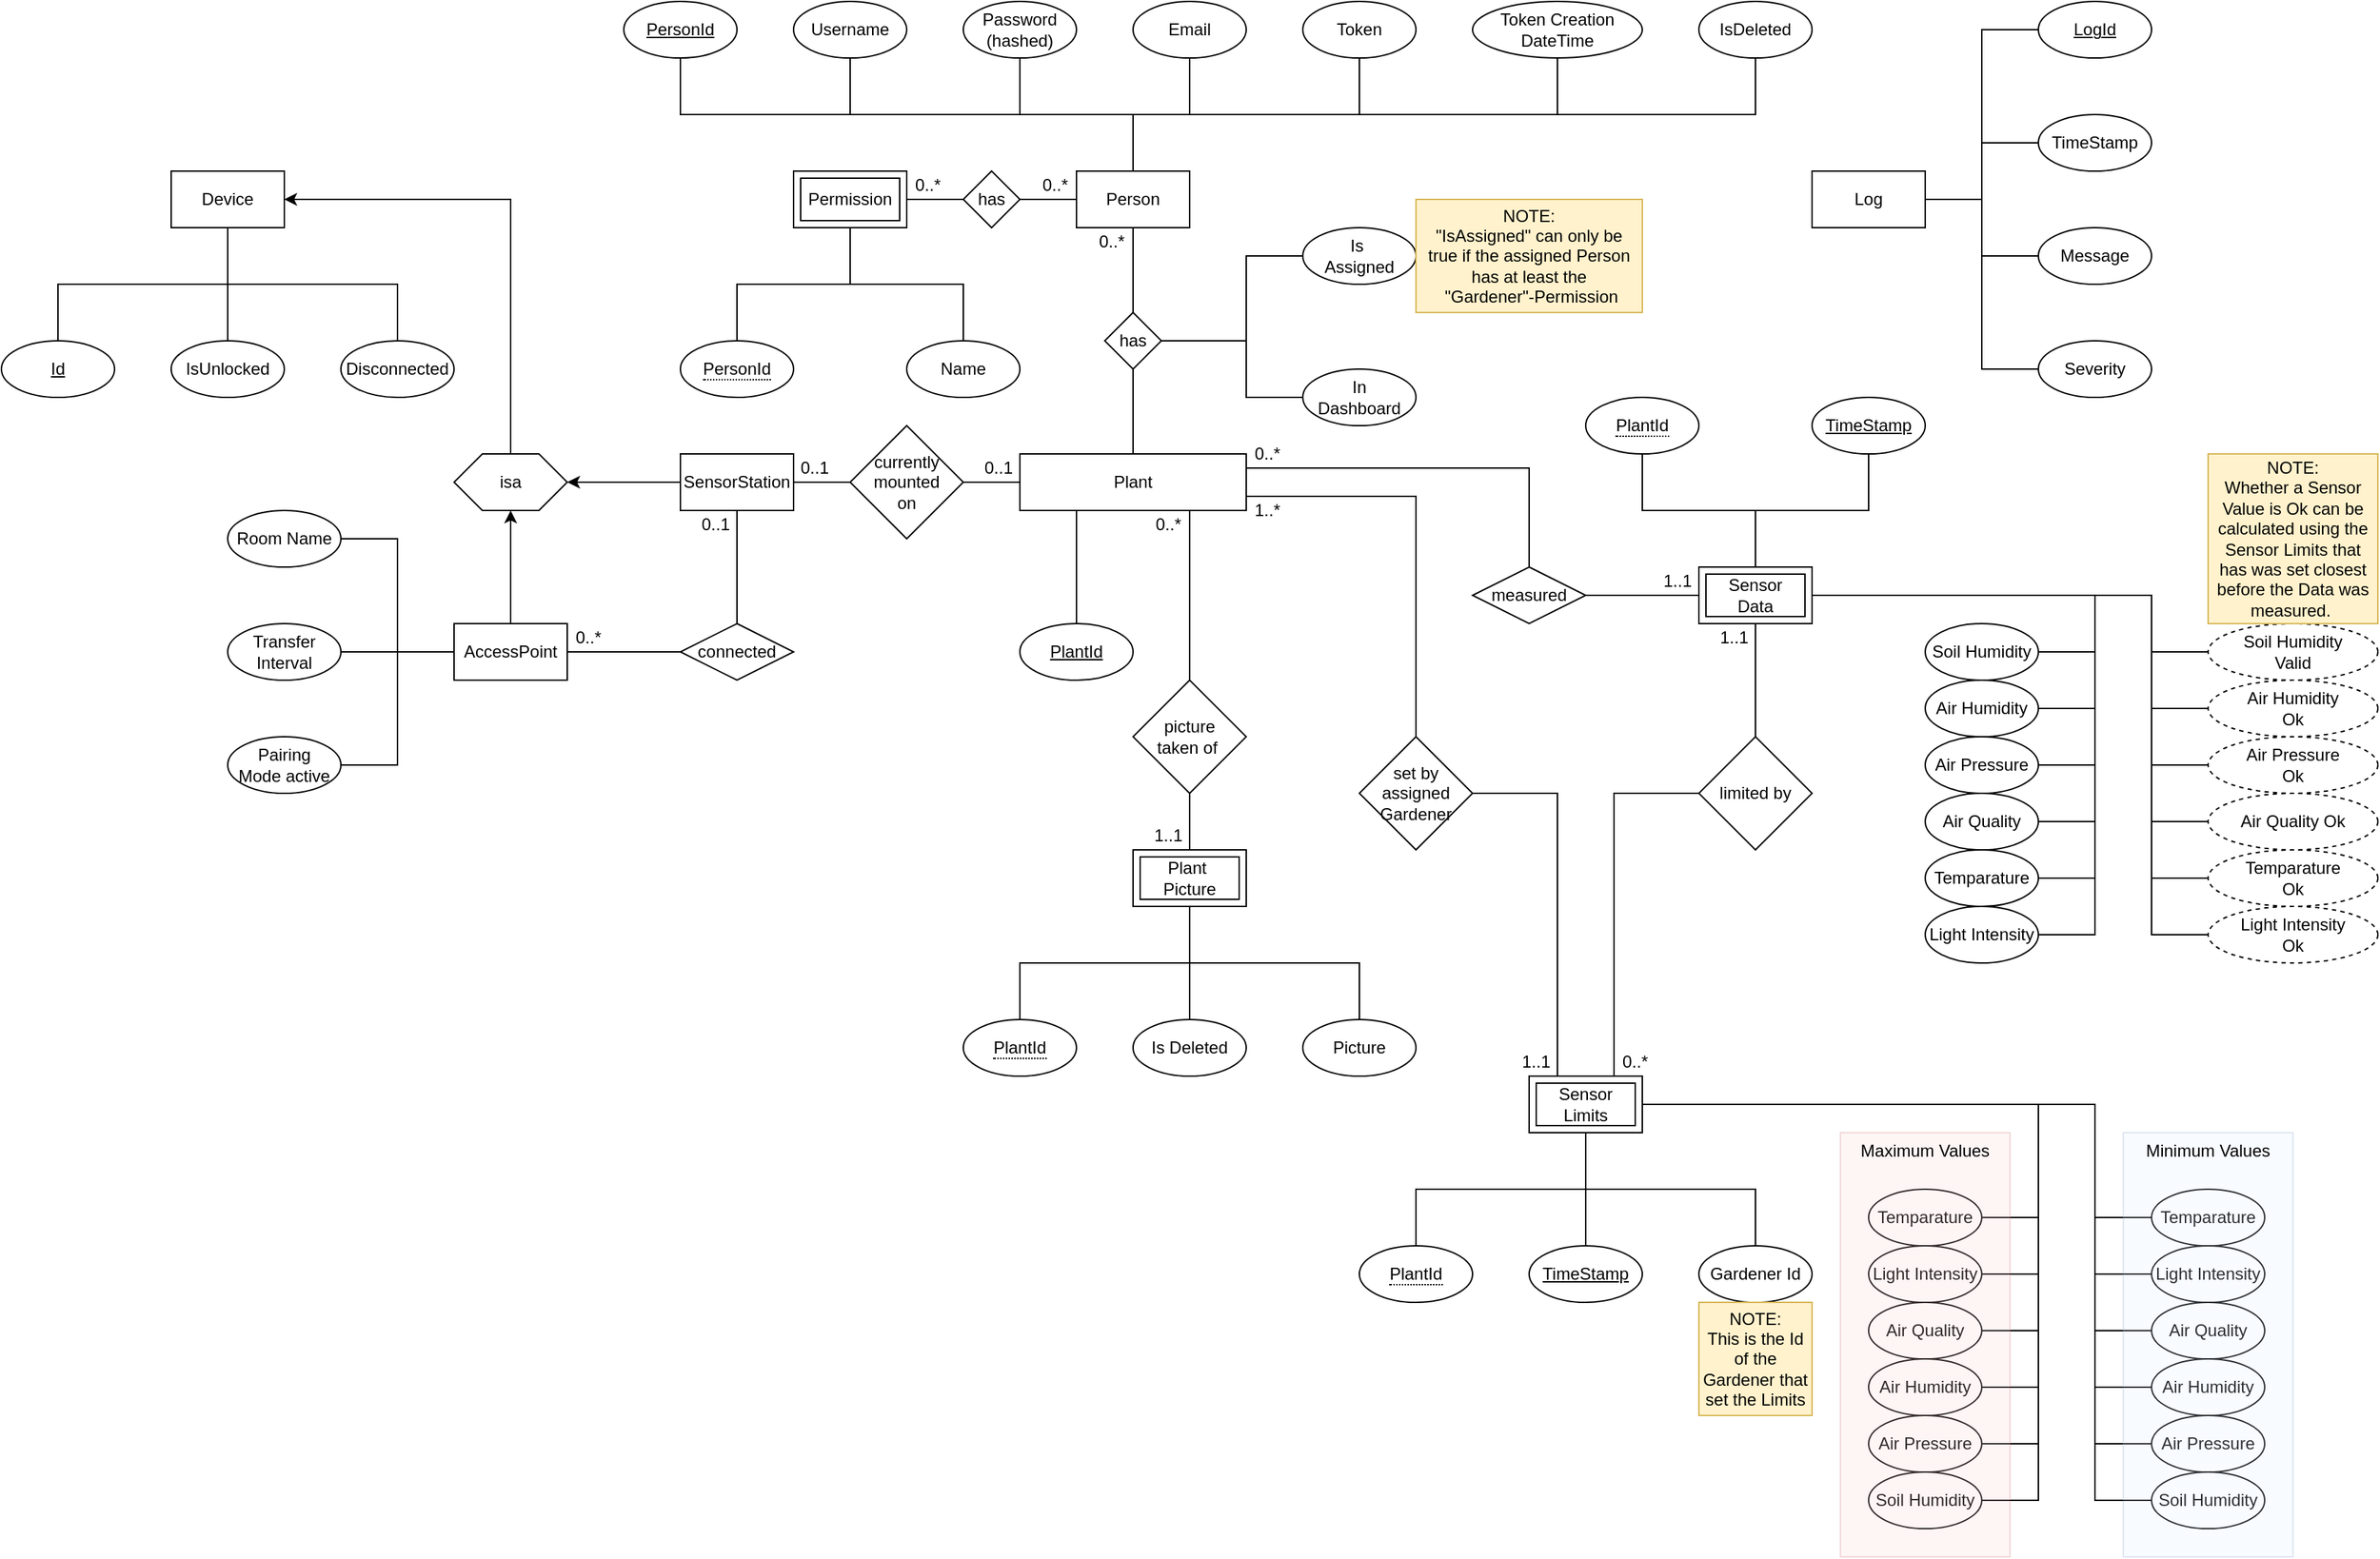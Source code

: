 <mxfile version="21.0.10" type="device"><diagram name="Seite-1" id="lxS8BS4AodN4LzezQ3yk"><mxGraphModel dx="3513" dy="1229" grid="1" gridSize="10" guides="1" tooltips="1" connect="1" arrows="1" fold="1" page="1" pageScale="1" pageWidth="1169" pageHeight="827" math="0" shadow="0"><root><mxCell id="0"/><mxCell id="1" parent="0"/><mxCell id="h1ARGc5JBi5UPweIYLXY-11" style="edgeStyle=orthogonalEdgeStyle;rounded=0;orthogonalLoop=1;jettySize=auto;html=1;endArrow=none;endFill=0;" parent="1" source="h1ARGc5JBi5UPweIYLXY-1" target="h1ARGc5JBi5UPweIYLXY-2" edge="1"><mxGeometry relative="1" as="geometry"><Array as="points"><mxPoint x="400" y="160"/><mxPoint x="80" y="160"/></Array></mxGeometry></mxCell><mxCell id="h1ARGc5JBi5UPweIYLXY-12" style="edgeStyle=orthogonalEdgeStyle;rounded=0;orthogonalLoop=1;jettySize=auto;html=1;endArrow=none;endFill=0;" parent="1" source="h1ARGc5JBi5UPweIYLXY-1" target="h1ARGc5JBi5UPweIYLXY-9" edge="1"><mxGeometry relative="1" as="geometry"><Array as="points"><mxPoint x="400" y="160"/><mxPoint x="200" y="160"/></Array></mxGeometry></mxCell><mxCell id="h1ARGc5JBi5UPweIYLXY-13" style="edgeStyle=orthogonalEdgeStyle;rounded=0;orthogonalLoop=1;jettySize=auto;html=1;endArrow=none;endFill=0;" parent="1" source="h1ARGc5JBi5UPweIYLXY-1" target="h1ARGc5JBi5UPweIYLXY-10" edge="1"><mxGeometry relative="1" as="geometry"/></mxCell><mxCell id="h1ARGc5JBi5UPweIYLXY-14" style="edgeStyle=orthogonalEdgeStyle;rounded=0;orthogonalLoop=1;jettySize=auto;html=1;endArrow=none;endFill=0;" parent="1" source="h1ARGc5JBi5UPweIYLXY-1" target="h1ARGc5JBi5UPweIYLXY-4" edge="1"><mxGeometry relative="1" as="geometry"><Array as="points"><mxPoint x="400" y="160"/><mxPoint x="560" y="160"/></Array></mxGeometry></mxCell><mxCell id="h1ARGc5JBi5UPweIYLXY-15" style="edgeStyle=orthogonalEdgeStyle;rounded=0;orthogonalLoop=1;jettySize=auto;html=1;endArrow=none;endFill=0;" parent="1" source="h1ARGc5JBi5UPweIYLXY-1" target="h1ARGc5JBi5UPweIYLXY-5" edge="1"><mxGeometry relative="1" as="geometry"><Array as="points"><mxPoint x="400" y="160"/><mxPoint x="700" y="160"/></Array></mxGeometry></mxCell><mxCell id="h1ARGc5JBi5UPweIYLXY-20" style="edgeStyle=orthogonalEdgeStyle;rounded=0;orthogonalLoop=1;jettySize=auto;html=1;endArrow=none;endFill=0;" parent="1" source="h1ARGc5JBi5UPweIYLXY-1" target="h1ARGc5JBi5UPweIYLXY-19" edge="1"><mxGeometry relative="1" as="geometry"/></mxCell><mxCell id="h1ARGc5JBi5UPweIYLXY-63" style="edgeStyle=orthogonalEdgeStyle;rounded=0;orthogonalLoop=1;jettySize=auto;html=1;endArrow=none;endFill=0;" parent="1" source="h1ARGc5JBi5UPweIYLXY-1" target="h1ARGc5JBi5UPweIYLXY-62" edge="1"><mxGeometry relative="1" as="geometry"/></mxCell><mxCell id="h1ARGc5JBi5UPweIYLXY-70" style="edgeStyle=orthogonalEdgeStyle;rounded=0;orthogonalLoop=1;jettySize=auto;html=1;endArrow=none;endFill=0;" parent="1" source="h1ARGc5JBi5UPweIYLXY-1" target="h1ARGc5JBi5UPweIYLXY-69" edge="1"><mxGeometry relative="1" as="geometry"/></mxCell><mxCell id="h1ARGc5JBi5UPweIYLXY-108" style="edgeStyle=orthogonalEdgeStyle;rounded=0;orthogonalLoop=1;jettySize=auto;html=1;endArrow=none;endFill=0;" parent="1" source="h1ARGc5JBi5UPweIYLXY-1" target="h1ARGc5JBi5UPweIYLXY-107" edge="1"><mxGeometry relative="1" as="geometry"><Array as="points"><mxPoint x="400" y="160"/><mxPoint x="840" y="160"/></Array></mxGeometry></mxCell><mxCell id="h1ARGc5JBi5UPweIYLXY-1" value="Person" style="whiteSpace=wrap;html=1;align=center;" parent="1" vertex="1"><mxGeometry x="360" y="200" width="80" height="40" as="geometry"/></mxCell><mxCell id="h1ARGc5JBi5UPweIYLXY-2" value="PersonId" style="ellipse;whiteSpace=wrap;html=1;align=center;fontStyle=4;" parent="1" vertex="1"><mxGeometry x="40" y="80" width="80" height="40" as="geometry"/></mxCell><mxCell id="h1ARGc5JBi5UPweIYLXY-4" value="Token" style="ellipse;whiteSpace=wrap;html=1;align=center;" parent="1" vertex="1"><mxGeometry x="520" y="80" width="80" height="40" as="geometry"/></mxCell><mxCell id="h1ARGc5JBi5UPweIYLXY-5" value="Token Creation&lt;br&gt;DateTime" style="ellipse;whiteSpace=wrap;html=1;align=center;" parent="1" vertex="1"><mxGeometry x="640" y="80" width="120" height="40" as="geometry"/></mxCell><mxCell id="h1ARGc5JBi5UPweIYLXY-9" value="Username" style="ellipse;whiteSpace=wrap;html=1;align=center;" parent="1" vertex="1"><mxGeometry x="160" y="80" width="80" height="40" as="geometry"/></mxCell><mxCell id="h1ARGc5JBi5UPweIYLXY-10" value="Password&lt;br&gt;(hashed)" style="ellipse;whiteSpace=wrap;html=1;align=center;" parent="1" vertex="1"><mxGeometry x="280" y="80" width="80" height="40" as="geometry"/></mxCell><mxCell id="h1ARGc5JBi5UPweIYLXY-24" style="edgeStyle=orthogonalEdgeStyle;rounded=0;orthogonalLoop=1;jettySize=auto;html=1;endArrow=none;endFill=0;" parent="1" source="h1ARGc5JBi5UPweIYLXY-18" target="h1ARGc5JBi5UPweIYLXY-22" edge="1"><mxGeometry relative="1" as="geometry"/></mxCell><mxCell id="h1ARGc5JBi5UPweIYLXY-25" style="edgeStyle=orthogonalEdgeStyle;rounded=0;orthogonalLoop=1;jettySize=auto;html=1;endArrow=none;endFill=0;" parent="1" source="h1ARGc5JBi5UPweIYLXY-18" target="h1ARGc5JBi5UPweIYLXY-23" edge="1"><mxGeometry relative="1" as="geometry"/></mxCell><mxCell id="h1ARGc5JBi5UPweIYLXY-18" value="Permission" style="shape=ext;margin=3;double=1;whiteSpace=wrap;html=1;align=center;" parent="1" vertex="1"><mxGeometry x="160" y="200" width="80" height="40" as="geometry"/></mxCell><mxCell id="h1ARGc5JBi5UPweIYLXY-21" style="edgeStyle=orthogonalEdgeStyle;rounded=0;orthogonalLoop=1;jettySize=auto;html=1;endArrow=none;endFill=0;" parent="1" source="h1ARGc5JBi5UPweIYLXY-19" target="h1ARGc5JBi5UPweIYLXY-18" edge="1"><mxGeometry relative="1" as="geometry"/></mxCell><mxCell id="h1ARGc5JBi5UPweIYLXY-19" value="has" style="shape=rhombus;perimeter=rhombusPerimeter;whiteSpace=wrap;html=1;align=center;" parent="1" vertex="1"><mxGeometry x="280" y="200" width="40" height="40" as="geometry"/></mxCell><mxCell id="h1ARGc5JBi5UPweIYLXY-22" value="&lt;span style=&quot;border-bottom: 1px dotted&quot;&gt;PersonId&lt;/span&gt;" style="ellipse;whiteSpace=wrap;html=1;align=center;" parent="1" vertex="1"><mxGeometry x="80" y="320" width="80" height="40" as="geometry"/></mxCell><mxCell id="h1ARGc5JBi5UPweIYLXY-23" value="Name" style="ellipse;whiteSpace=wrap;html=1;align=center;" parent="1" vertex="1"><mxGeometry x="240" y="320" width="80" height="40" as="geometry"/></mxCell><mxCell id="h1ARGc5JBi5UPweIYLXY-26" value="0..*" style="text;html=1;strokeColor=none;fillColor=none;align=center;verticalAlign=middle;whiteSpace=wrap;rounded=0;" parent="1" vertex="1"><mxGeometry x="240" y="200" width="30" height="20" as="geometry"/></mxCell><mxCell id="h1ARGc5JBi5UPweIYLXY-27" value="0..*" style="text;html=1;strokeColor=none;fillColor=none;align=center;verticalAlign=middle;whiteSpace=wrap;rounded=0;" parent="1" vertex="1"><mxGeometry x="330" y="200" width="30" height="20" as="geometry"/></mxCell><mxCell id="h1ARGc5JBi5UPweIYLXY-32" style="edgeStyle=orthogonalEdgeStyle;rounded=0;orthogonalLoop=1;jettySize=auto;html=1;endArrow=none;endFill=0;" parent="1" source="h1ARGc5JBi5UPweIYLXY-28" target="h1ARGc5JBi5UPweIYLXY-31" edge="1"><mxGeometry relative="1" as="geometry"><Array as="points"><mxPoint x="1000" y="220"/><mxPoint x="1000" y="100"/></Array></mxGeometry></mxCell><mxCell id="h1ARGc5JBi5UPweIYLXY-33" style="edgeStyle=orthogonalEdgeStyle;rounded=0;orthogonalLoop=1;jettySize=auto;html=1;endArrow=none;endFill=0;" parent="1" source="h1ARGc5JBi5UPweIYLXY-28" target="h1ARGc5JBi5UPweIYLXY-29" edge="1"><mxGeometry relative="1" as="geometry"/></mxCell><mxCell id="h1ARGc5JBi5UPweIYLXY-36" style="edgeStyle=orthogonalEdgeStyle;rounded=0;orthogonalLoop=1;jettySize=auto;html=1;endArrow=none;endFill=0;" parent="1" source="h1ARGc5JBi5UPweIYLXY-28" target="h1ARGc5JBi5UPweIYLXY-34" edge="1"><mxGeometry relative="1" as="geometry"/></mxCell><mxCell id="h1ARGc5JBi5UPweIYLXY-37" style="edgeStyle=orthogonalEdgeStyle;rounded=0;orthogonalLoop=1;jettySize=auto;html=1;endArrow=none;endFill=0;" parent="1" source="h1ARGc5JBi5UPweIYLXY-28" target="h1ARGc5JBi5UPweIYLXY-35" edge="1"><mxGeometry relative="1" as="geometry"><Array as="points"><mxPoint x="1000" y="220"/><mxPoint x="1000" y="340"/></Array></mxGeometry></mxCell><mxCell id="h1ARGc5JBi5UPweIYLXY-28" value="Log" style="whiteSpace=wrap;html=1;align=center;" parent="1" vertex="1"><mxGeometry x="880" y="200" width="80" height="40" as="geometry"/></mxCell><mxCell id="h1ARGc5JBi5UPweIYLXY-29" value="TimeStamp" style="ellipse;whiteSpace=wrap;html=1;align=center;" parent="1" vertex="1"><mxGeometry x="1040" y="160" width="80" height="40" as="geometry"/></mxCell><mxCell id="h1ARGc5JBi5UPweIYLXY-31" value="LogId" style="ellipse;whiteSpace=wrap;html=1;align=center;fontStyle=4;" parent="1" vertex="1"><mxGeometry x="1040" y="80" width="80" height="40" as="geometry"/></mxCell><mxCell id="h1ARGc5JBi5UPweIYLXY-34" value="Message" style="ellipse;whiteSpace=wrap;html=1;align=center;" parent="1" vertex="1"><mxGeometry x="1040" y="240" width="80" height="40" as="geometry"/></mxCell><mxCell id="h1ARGc5JBi5UPweIYLXY-35" value="Severity" style="ellipse;whiteSpace=wrap;html=1;align=center;" parent="1" vertex="1"><mxGeometry x="1040" y="320" width="80" height="40" as="geometry"/></mxCell><mxCell id="h1ARGc5JBi5UPweIYLXY-109" style="edgeStyle=orthogonalEdgeStyle;rounded=0;orthogonalLoop=1;jettySize=auto;html=1;" parent="1" source="h1ARGc5JBi5UPweIYLXY-39" target="h1ARGc5JBi5UPweIYLXY-99" edge="1"><mxGeometry relative="1" as="geometry"><Array as="points"><mxPoint x="-40" y="540"/><mxPoint x="-40" y="540"/></Array></mxGeometry></mxCell><mxCell id="h1ARGc5JBi5UPweIYLXY-132" style="edgeStyle=orthogonalEdgeStyle;rounded=0;orthogonalLoop=1;jettySize=auto;html=1;endArrow=none;endFill=0;" parent="1" source="h1ARGc5JBi5UPweIYLXY-39" target="h1ARGc5JBi5UPweIYLXY-131" edge="1"><mxGeometry relative="1" as="geometry"><Array as="points"><mxPoint x="-120" y="540"/><mxPoint x="-120" y="460"/></Array></mxGeometry></mxCell><mxCell id="h1ARGc5JBi5UPweIYLXY-39" value="AccessPoint" style="whiteSpace=wrap;html=1;align=center;" parent="1" vertex="1"><mxGeometry x="-80" y="520" width="80" height="40" as="geometry"/></mxCell><mxCell id="h1ARGc5JBi5UPweIYLXY-102" style="edgeStyle=orthogonalEdgeStyle;rounded=0;orthogonalLoop=1;jettySize=auto;html=1;" parent="1" source="h1ARGc5JBi5UPweIYLXY-42" target="h1ARGc5JBi5UPweIYLXY-99" edge="1"><mxGeometry relative="1" as="geometry"/></mxCell><mxCell id="h1ARGc5JBi5UPweIYLXY-42" value="SensorStation" style="whiteSpace=wrap;html=1;align=center;" parent="1" vertex="1"><mxGeometry x="80" y="400" width="80" height="40" as="geometry"/></mxCell><mxCell id="h1ARGc5JBi5UPweIYLXY-120" style="edgeStyle=orthogonalEdgeStyle;rounded=0;orthogonalLoop=1;jettySize=auto;html=1;endArrow=none;endFill=0;" parent="1" source="h1ARGc5JBi5UPweIYLXY-39" target="h1ARGc5JBi5UPweIYLXY-119" edge="1"><mxGeometry relative="1" as="geometry"><Array as="points"><mxPoint x="40" y="540"/><mxPoint x="40" y="540"/></Array></mxGeometry></mxCell><mxCell id="Q1EBTZjCYvFg1EEVfm0S-11" style="edgeStyle=orthogonalEdgeStyle;rounded=0;orthogonalLoop=1;jettySize=auto;html=1;endArrow=none;endFill=0;" edge="1" parent="1" source="h1ARGc5JBi5UPweIYLXY-46" target="h1ARGc5JBi5UPweIYLXY-166"><mxGeometry relative="1" as="geometry"><Array as="points"><mxPoint x="840" y="440"/><mxPoint x="760" y="440"/></Array></mxGeometry></mxCell><mxCell id="Q1EBTZjCYvFg1EEVfm0S-13" style="edgeStyle=orthogonalEdgeStyle;rounded=0;orthogonalLoop=1;jettySize=auto;html=1;endArrow=none;endFill=0;" edge="1" parent="1" source="h1ARGc5JBi5UPweIYLXY-46" target="h1ARGc5JBi5UPweIYLXY-168"><mxGeometry relative="1" as="geometry"><Array as="points"><mxPoint x="840" y="440"/><mxPoint x="920" y="440"/></Array></mxGeometry></mxCell><mxCell id="Q1EBTZjCYvFg1EEVfm0S-14" style="edgeStyle=orthogonalEdgeStyle;rounded=0;orthogonalLoop=1;jettySize=auto;html=1;endArrow=none;endFill=0;" edge="1" parent="1" source="h1ARGc5JBi5UPweIYLXY-46" target="h1ARGc5JBi5UPweIYLXY-138"><mxGeometry relative="1" as="geometry"><Array as="points"><mxPoint x="1080" y="500"/><mxPoint x="1080" y="540"/></Array></mxGeometry></mxCell><mxCell id="Q1EBTZjCYvFg1EEVfm0S-15" style="edgeStyle=orthogonalEdgeStyle;rounded=0;orthogonalLoop=1;jettySize=auto;html=1;endArrow=none;endFill=0;" edge="1" parent="1" source="h1ARGc5JBi5UPweIYLXY-46" target="h1ARGc5JBi5UPweIYLXY-140"><mxGeometry relative="1" as="geometry"><Array as="points"><mxPoint x="1080" y="500"/><mxPoint x="1080" y="580"/></Array></mxGeometry></mxCell><mxCell id="Q1EBTZjCYvFg1EEVfm0S-16" style="edgeStyle=orthogonalEdgeStyle;rounded=0;orthogonalLoop=1;jettySize=auto;html=1;endArrow=none;endFill=0;" edge="1" parent="1" source="h1ARGc5JBi5UPweIYLXY-46" target="h1ARGc5JBi5UPweIYLXY-139"><mxGeometry relative="1" as="geometry"><Array as="points"><mxPoint x="1080" y="500"/><mxPoint x="1080" y="620"/></Array></mxGeometry></mxCell><mxCell id="Q1EBTZjCYvFg1EEVfm0S-17" style="edgeStyle=orthogonalEdgeStyle;rounded=0;orthogonalLoop=1;jettySize=auto;html=1;endArrow=none;endFill=0;" edge="1" parent="1" source="h1ARGc5JBi5UPweIYLXY-46" target="h1ARGc5JBi5UPweIYLXY-141"><mxGeometry relative="1" as="geometry"><Array as="points"><mxPoint x="1080" y="500"/><mxPoint x="1080" y="660"/></Array></mxGeometry></mxCell><mxCell id="Q1EBTZjCYvFg1EEVfm0S-18" style="edgeStyle=orthogonalEdgeStyle;rounded=0;orthogonalLoop=1;jettySize=auto;html=1;endArrow=none;endFill=0;" edge="1" parent="1" source="h1ARGc5JBi5UPweIYLXY-46" target="h1ARGc5JBi5UPweIYLXY-142"><mxGeometry relative="1" as="geometry"><Array as="points"><mxPoint x="1080" y="500"/><mxPoint x="1080" y="700"/></Array></mxGeometry></mxCell><mxCell id="Q1EBTZjCYvFg1EEVfm0S-19" style="edgeStyle=orthogonalEdgeStyle;rounded=0;orthogonalLoop=1;jettySize=auto;html=1;endArrow=none;endFill=0;" edge="1" parent="1" source="h1ARGc5JBi5UPweIYLXY-46" target="h1ARGc5JBi5UPweIYLXY-143"><mxGeometry relative="1" as="geometry"><Array as="points"><mxPoint x="1080" y="500"/><mxPoint x="1080" y="740"/></Array></mxGeometry></mxCell><mxCell id="Q1EBTZjCYvFg1EEVfm0S-21" style="edgeStyle=orthogonalEdgeStyle;rounded=0;orthogonalLoop=1;jettySize=auto;html=1;endArrow=none;endFill=0;" edge="1" parent="1" source="h1ARGc5JBi5UPweIYLXY-46" target="Q1EBTZjCYvFg1EEVfm0S-6"><mxGeometry relative="1" as="geometry"><Array as="points"><mxPoint x="1120" y="500"/><mxPoint x="1120" y="540"/></Array></mxGeometry></mxCell><mxCell id="Q1EBTZjCYvFg1EEVfm0S-22" style="edgeStyle=orthogonalEdgeStyle;rounded=0;orthogonalLoop=1;jettySize=auto;html=1;endArrow=none;endFill=0;" edge="1" parent="1" source="h1ARGc5JBi5UPweIYLXY-46" target="Q1EBTZjCYvFg1EEVfm0S-10"><mxGeometry relative="1" as="geometry"><Array as="points"><mxPoint x="1120" y="500"/><mxPoint x="1120" y="580"/></Array></mxGeometry></mxCell><mxCell id="Q1EBTZjCYvFg1EEVfm0S-23" style="edgeStyle=orthogonalEdgeStyle;rounded=0;orthogonalLoop=1;jettySize=auto;html=1;endArrow=none;endFill=0;" edge="1" parent="1" source="h1ARGc5JBi5UPweIYLXY-46" target="Q1EBTZjCYvFg1EEVfm0S-9"><mxGeometry relative="1" as="geometry"><Array as="points"><mxPoint x="1120" y="500"/><mxPoint x="1120" y="620"/></Array></mxGeometry></mxCell><mxCell id="Q1EBTZjCYvFg1EEVfm0S-24" style="edgeStyle=orthogonalEdgeStyle;rounded=0;orthogonalLoop=1;jettySize=auto;html=1;endArrow=none;endFill=0;" edge="1" parent="1" source="h1ARGc5JBi5UPweIYLXY-46" target="Q1EBTZjCYvFg1EEVfm0S-3"><mxGeometry relative="1" as="geometry"><Array as="points"><mxPoint x="1120" y="500"/><mxPoint x="1120" y="660"/></Array></mxGeometry></mxCell><mxCell id="Q1EBTZjCYvFg1EEVfm0S-25" style="edgeStyle=orthogonalEdgeStyle;rounded=0;orthogonalLoop=1;jettySize=auto;html=1;endArrow=none;endFill=0;" edge="1" parent="1" source="h1ARGc5JBi5UPweIYLXY-46" target="Q1EBTZjCYvFg1EEVfm0S-1"><mxGeometry relative="1" as="geometry"><Array as="points"><mxPoint x="1120" y="500"/><mxPoint x="1120" y="700"/></Array></mxGeometry></mxCell><mxCell id="Q1EBTZjCYvFg1EEVfm0S-26" style="edgeStyle=orthogonalEdgeStyle;rounded=0;orthogonalLoop=1;jettySize=auto;html=1;endArrow=none;endFill=0;" edge="1" parent="1" source="h1ARGc5JBi5UPweIYLXY-46" target="Q1EBTZjCYvFg1EEVfm0S-2"><mxGeometry relative="1" as="geometry"><Array as="points"><mxPoint x="1120" y="500"/><mxPoint x="1120" y="740"/></Array></mxGeometry></mxCell><mxCell id="Q1EBTZjCYvFg1EEVfm0S-33" style="edgeStyle=orthogonalEdgeStyle;rounded=0;orthogonalLoop=1;jettySize=auto;html=1;endArrow=none;endFill=0;" edge="1" parent="1" source="h1ARGc5JBi5UPweIYLXY-46" target="Q1EBTZjCYvFg1EEVfm0S-32"><mxGeometry relative="1" as="geometry"/></mxCell><mxCell id="h1ARGc5JBi5UPweIYLXY-46" value="Sensor &lt;br&gt;Data" style="shape=ext;margin=3;double=1;whiteSpace=wrap;html=1;align=center;" parent="1" vertex="1"><mxGeometry x="800" y="480" width="80" height="40" as="geometry"/></mxCell><mxCell id="h1ARGc5JBi5UPweIYLXY-195" style="edgeStyle=orthogonalEdgeStyle;rounded=0;orthogonalLoop=1;jettySize=auto;html=1;endArrow=none;endFill=0;" parent="1" source="h1ARGc5JBi5UPweIYLXY-47" target="h1ARGc5JBi5UPweIYLXY-183" edge="1"><mxGeometry relative="1" as="geometry"><Array as="points"><mxPoint x="720" y="920"/><mxPoint x="600" y="920"/></Array></mxGeometry></mxCell><mxCell id="h1ARGc5JBi5UPweIYLXY-196" style="edgeStyle=orthogonalEdgeStyle;rounded=0;orthogonalLoop=1;jettySize=auto;html=1;endArrow=none;endFill=0;" parent="1" source="h1ARGc5JBi5UPweIYLXY-47" target="h1ARGc5JBi5UPweIYLXY-187" edge="1"><mxGeometry relative="1" as="geometry"><Array as="points"><mxPoint x="1080" y="860"/><mxPoint x="1080" y="1140"/></Array></mxGeometry></mxCell><mxCell id="h1ARGc5JBi5UPweIYLXY-213" style="edgeStyle=orthogonalEdgeStyle;rounded=0;orthogonalLoop=1;jettySize=auto;html=1;endArrow=none;endFill=0;" parent="1" source="h1ARGc5JBi5UPweIYLXY-47" target="h1ARGc5JBi5UPweIYLXY-180" edge="1"><mxGeometry relative="1" as="geometry"><Array as="points"><mxPoint x="1040" y="860"/><mxPoint x="1040" y="1020"/></Array></mxGeometry></mxCell><mxCell id="h1ARGc5JBi5UPweIYLXY-214" style="edgeStyle=orthogonalEdgeStyle;rounded=0;orthogonalLoop=1;jettySize=auto;html=1;endArrow=none;endFill=0;" parent="1" source="h1ARGc5JBi5UPweIYLXY-47" target="h1ARGc5JBi5UPweIYLXY-182" edge="1"><mxGeometry relative="1" as="geometry"><Array as="points"><mxPoint x="1040" y="860"/><mxPoint x="1040" y="980"/></Array></mxGeometry></mxCell><mxCell id="h1ARGc5JBi5UPweIYLXY-215" style="edgeStyle=orthogonalEdgeStyle;rounded=0;orthogonalLoop=1;jettySize=auto;html=1;endArrow=none;endFill=0;" parent="1" source="h1ARGc5JBi5UPweIYLXY-47" target="h1ARGc5JBi5UPweIYLXY-181" edge="1"><mxGeometry relative="1" as="geometry"><Array as="points"><mxPoint x="1040" y="860"/><mxPoint x="1040" y="940"/></Array></mxGeometry></mxCell><mxCell id="Q1EBTZjCYvFg1EEVfm0S-29" style="edgeStyle=orthogonalEdgeStyle;rounded=0;orthogonalLoop=1;jettySize=auto;html=1;endArrow=none;endFill=0;" edge="1" parent="1" source="h1ARGc5JBi5UPweIYLXY-47" target="Q1EBTZjCYvFg1EEVfm0S-27"><mxGeometry relative="1" as="geometry"><Array as="points"><mxPoint x="720" y="920"/><mxPoint x="840" y="920"/></Array></mxGeometry></mxCell><mxCell id="h1ARGc5JBi5UPweIYLXY-47" value="Sensor Limits" style="shape=ext;margin=3;double=1;whiteSpace=wrap;html=1;align=center;" parent="1" vertex="1"><mxGeometry x="680" y="840" width="80" height="40" as="geometry"/></mxCell><mxCell id="h1ARGc5JBi5UPweIYLXY-52" style="edgeStyle=orthogonalEdgeStyle;rounded=0;orthogonalLoop=1;jettySize=auto;html=1;endArrow=none;endFill=0;" parent="1" source="h1ARGc5JBi5UPweIYLXY-48" target="h1ARGc5JBi5UPweIYLXY-51" edge="1"><mxGeometry relative="1" as="geometry"><Array as="points"><mxPoint x="360" y="460"/><mxPoint x="360" y="460"/></Array></mxGeometry></mxCell><mxCell id="h1ARGc5JBi5UPweIYLXY-55" style="edgeStyle=orthogonalEdgeStyle;rounded=0;orthogonalLoop=1;jettySize=auto;html=1;endArrow=none;endFill=0;" parent="1" source="h1ARGc5JBi5UPweIYLXY-48" target="h1ARGc5JBi5UPweIYLXY-53" edge="1"><mxGeometry relative="1" as="geometry"><Array as="points"><mxPoint x="440" y="540"/><mxPoint x="440" y="540"/></Array></mxGeometry></mxCell><mxCell id="h1ARGc5JBi5UPweIYLXY-80" style="edgeStyle=orthogonalEdgeStyle;rounded=0;orthogonalLoop=1;jettySize=auto;html=1;endArrow=none;endFill=0;" parent="1" source="h1ARGc5JBi5UPweIYLXY-48" target="h1ARGc5JBi5UPweIYLXY-79" edge="1"><mxGeometry relative="1" as="geometry"/></mxCell><mxCell id="h1ARGc5JBi5UPweIYLXY-160" style="edgeStyle=orthogonalEdgeStyle;rounded=0;orthogonalLoop=1;jettySize=auto;html=1;endArrow=none;endFill=0;" parent="1" source="h1ARGc5JBi5UPweIYLXY-48" target="h1ARGc5JBi5UPweIYLXY-158" edge="1"><mxGeometry relative="1" as="geometry"><Array as="points"><mxPoint x="530" y="430"/><mxPoint x="530" y="430"/></Array></mxGeometry></mxCell><mxCell id="h1ARGc5JBi5UPweIYLXY-48" value="Plant" style="whiteSpace=wrap;html=1;align=center;" parent="1" vertex="1"><mxGeometry x="320" y="400" width="160" height="40" as="geometry"/></mxCell><mxCell id="h1ARGc5JBi5UPweIYLXY-59" style="edgeStyle=orthogonalEdgeStyle;rounded=0;orthogonalLoop=1;jettySize=auto;html=1;endArrow=none;endFill=0;" parent="1" source="h1ARGc5JBi5UPweIYLXY-49" target="h1ARGc5JBi5UPweIYLXY-57" edge="1"><mxGeometry relative="1" as="geometry"><Array as="points"><mxPoint x="440" y="760"/><mxPoint x="320" y="760"/></Array></mxGeometry></mxCell><mxCell id="h1ARGc5JBi5UPweIYLXY-60" style="edgeStyle=orthogonalEdgeStyle;rounded=0;orthogonalLoop=1;jettySize=auto;html=1;endArrow=none;endFill=0;" parent="1" source="h1ARGc5JBi5UPweIYLXY-49" target="h1ARGc5JBi5UPweIYLXY-58" edge="1"><mxGeometry relative="1" as="geometry"/></mxCell><mxCell id="h1ARGc5JBi5UPweIYLXY-64" style="edgeStyle=orthogonalEdgeStyle;rounded=0;orthogonalLoop=1;jettySize=auto;html=1;endArrow=none;endFill=0;" parent="1" source="h1ARGc5JBi5UPweIYLXY-49" target="h1ARGc5JBi5UPweIYLXY-61" edge="1"><mxGeometry relative="1" as="geometry"><Array as="points"><mxPoint x="440" y="760"/><mxPoint x="560" y="760"/></Array></mxGeometry></mxCell><mxCell id="h1ARGc5JBi5UPweIYLXY-49" value="Plant&amp;nbsp;&lt;br&gt;Picture" style="shape=ext;margin=3;double=1;whiteSpace=wrap;html=1;align=center;" parent="1" vertex="1"><mxGeometry x="400" y="680" width="80" height="40" as="geometry"/></mxCell><mxCell id="h1ARGc5JBi5UPweIYLXY-51" value="PlantId" style="ellipse;whiteSpace=wrap;html=1;align=center;fontStyle=4;" parent="1" vertex="1"><mxGeometry x="320" y="520" width="80" height="40" as="geometry"/></mxCell><mxCell id="h1ARGc5JBi5UPweIYLXY-54" style="edgeStyle=orthogonalEdgeStyle;rounded=0;orthogonalLoop=1;jettySize=auto;html=1;endArrow=none;endFill=0;" parent="1" source="h1ARGc5JBi5UPweIYLXY-53" target="h1ARGc5JBi5UPweIYLXY-49" edge="1"><mxGeometry relative="1" as="geometry"/></mxCell><mxCell id="h1ARGc5JBi5UPweIYLXY-53" value="picture&lt;br&gt;taken of&amp;nbsp;" style="shape=rhombus;perimeter=rhombusPerimeter;whiteSpace=wrap;html=1;align=center;" parent="1" vertex="1"><mxGeometry x="400" y="560" width="80" height="80" as="geometry"/></mxCell><mxCell id="h1ARGc5JBi5UPweIYLXY-57" value="&lt;span style=&quot;border-bottom: 1px dotted&quot;&gt;PlantId&lt;/span&gt;" style="ellipse;whiteSpace=wrap;html=1;align=center;" parent="1" vertex="1"><mxGeometry x="280" y="800" width="80" height="40" as="geometry"/></mxCell><mxCell id="h1ARGc5JBi5UPweIYLXY-58" value="Is Deleted" style="ellipse;whiteSpace=wrap;html=1;align=center;" parent="1" vertex="1"><mxGeometry x="400" y="800" width="80" height="40" as="geometry"/></mxCell><mxCell id="h1ARGc5JBi5UPweIYLXY-61" value="Picture" style="ellipse;whiteSpace=wrap;html=1;align=center;" parent="1" vertex="1"><mxGeometry x="520" y="800" width="80" height="40" as="geometry"/></mxCell><mxCell id="h1ARGc5JBi5UPweIYLXY-62" value="Email" style="ellipse;whiteSpace=wrap;html=1;align=center;" parent="1" vertex="1"><mxGeometry x="400" y="80" width="80" height="40" as="geometry"/></mxCell><mxCell id="h1ARGc5JBi5UPweIYLXY-65" value="1..1" style="text;html=1;strokeColor=none;fillColor=none;align=center;verticalAlign=middle;whiteSpace=wrap;rounded=0;" parent="1" vertex="1"><mxGeometry x="410" y="660" width="30" height="20" as="geometry"/></mxCell><mxCell id="h1ARGc5JBi5UPweIYLXY-66" value="0..*" style="text;html=1;strokeColor=none;fillColor=none;align=center;verticalAlign=middle;whiteSpace=wrap;rounded=0;" parent="1" vertex="1"><mxGeometry x="410" y="440" width="30" height="20" as="geometry"/></mxCell><mxCell id="h1ARGc5JBi5UPweIYLXY-71" style="edgeStyle=orthogonalEdgeStyle;rounded=0;orthogonalLoop=1;jettySize=auto;html=1;endArrow=none;endFill=0;" parent="1" source="h1ARGc5JBi5UPweIYLXY-69" target="h1ARGc5JBi5UPweIYLXY-48" edge="1"><mxGeometry relative="1" as="geometry"/></mxCell><mxCell id="h1ARGc5JBi5UPweIYLXY-77" style="edgeStyle=orthogonalEdgeStyle;rounded=0;orthogonalLoop=1;jettySize=auto;html=1;endArrow=none;endFill=0;" parent="1" source="h1ARGc5JBi5UPweIYLXY-69" target="h1ARGc5JBi5UPweIYLXY-75" edge="1"><mxGeometry relative="1" as="geometry"><Array as="points"><mxPoint x="480" y="320"/><mxPoint x="480" y="260"/></Array></mxGeometry></mxCell><mxCell id="h1ARGc5JBi5UPweIYLXY-78" style="edgeStyle=orthogonalEdgeStyle;rounded=0;orthogonalLoop=1;jettySize=auto;html=1;endArrow=none;endFill=0;" parent="1" source="h1ARGc5JBi5UPweIYLXY-69" target="h1ARGc5JBi5UPweIYLXY-74" edge="1"><mxGeometry relative="1" as="geometry"><Array as="points"><mxPoint x="480" y="320"/><mxPoint x="480" y="360"/></Array></mxGeometry></mxCell><mxCell id="h1ARGc5JBi5UPweIYLXY-69" value="has" style="shape=rhombus;perimeter=rhombusPerimeter;whiteSpace=wrap;html=1;align=center;" parent="1" vertex="1"><mxGeometry x="380" y="300" width="40" height="40" as="geometry"/></mxCell><mxCell id="h1ARGc5JBi5UPweIYLXY-72" value="0..*" style="text;html=1;strokeColor=none;fillColor=none;align=center;verticalAlign=middle;whiteSpace=wrap;rounded=0;" parent="1" vertex="1"><mxGeometry x="370" y="240" width="30" height="20" as="geometry"/></mxCell><mxCell id="h1ARGc5JBi5UPweIYLXY-74" value="In &lt;br&gt;Dashboard" style="ellipse;whiteSpace=wrap;html=1;align=center;" parent="1" vertex="1"><mxGeometry x="520" y="340" width="80" height="40" as="geometry"/></mxCell><mxCell id="h1ARGc5JBi5UPweIYLXY-75" value="Is&amp;nbsp;&lt;br&gt;Assigned" style="ellipse;whiteSpace=wrap;html=1;align=center;" parent="1" vertex="1"><mxGeometry x="520" y="240" width="80" height="40" as="geometry"/></mxCell><mxCell id="h1ARGc5JBi5UPweIYLXY-76" value="NOTE: &lt;br&gt;&quot;IsAssigned&quot; can only be &lt;br&gt;true if the assigned Person&lt;br&gt;has at least the&lt;br&gt;&amp;nbsp;&quot;Gardener&quot;-Permission" style="text;html=1;strokeColor=#d6b656;fillColor=#fff2cc;align=center;verticalAlign=middle;whiteSpace=wrap;rounded=0;" parent="1" vertex="1"><mxGeometry x="600" y="220" width="160" height="80" as="geometry"/></mxCell><mxCell id="h1ARGc5JBi5UPweIYLXY-81" style="edgeStyle=orthogonalEdgeStyle;rounded=0;orthogonalLoop=1;jettySize=auto;html=1;endArrow=none;endFill=0;" parent="1" source="h1ARGc5JBi5UPweIYLXY-79" target="h1ARGc5JBi5UPweIYLXY-42" edge="1"><mxGeometry relative="1" as="geometry"/></mxCell><mxCell id="h1ARGc5JBi5UPweIYLXY-79" value="currently&lt;br&gt;mounted &lt;br&gt;on" style="shape=rhombus;perimeter=rhombusPerimeter;whiteSpace=wrap;html=1;align=center;" parent="1" vertex="1"><mxGeometry x="200" y="380" width="80" height="80" as="geometry"/></mxCell><mxCell id="h1ARGc5JBi5UPweIYLXY-82" value="0..1" style="text;html=1;strokeColor=none;fillColor=none;align=center;verticalAlign=middle;whiteSpace=wrap;rounded=0;" parent="1" vertex="1"><mxGeometry x="290" y="400" width="30" height="20" as="geometry"/></mxCell><mxCell id="h1ARGc5JBi5UPweIYLXY-83" value="0..1" style="text;html=1;strokeColor=none;fillColor=none;align=center;verticalAlign=middle;whiteSpace=wrap;rounded=0;" parent="1" vertex="1"><mxGeometry x="160" y="400" width="30" height="20" as="geometry"/></mxCell><mxCell id="h1ARGc5JBi5UPweIYLXY-91" style="edgeStyle=orthogonalEdgeStyle;rounded=0;orthogonalLoop=1;jettySize=auto;html=1;endArrow=none;endFill=0;" parent="1" source="h1ARGc5JBi5UPweIYLXY-89" target="h1ARGc5JBi5UPweIYLXY-90" edge="1"><mxGeometry relative="1" as="geometry"><Array as="points"><mxPoint x="-240" y="280"/><mxPoint x="-360" y="280"/></Array></mxGeometry></mxCell><mxCell id="h1ARGc5JBi5UPweIYLXY-93" style="edgeStyle=orthogonalEdgeStyle;rounded=0;orthogonalLoop=1;jettySize=auto;html=1;endArrow=none;endFill=0;" parent="1" source="h1ARGc5JBi5UPweIYLXY-89" target="h1ARGc5JBi5UPweIYLXY-92" edge="1"><mxGeometry relative="1" as="geometry"><Array as="points"><mxPoint x="-240" y="260"/><mxPoint x="-240" y="260"/></Array></mxGeometry></mxCell><mxCell id="Q1EBTZjCYvFg1EEVfm0S-44" style="edgeStyle=orthogonalEdgeStyle;rounded=0;orthogonalLoop=1;jettySize=auto;html=1;endArrow=none;endFill=0;" edge="1" parent="1" source="h1ARGc5JBi5UPweIYLXY-89" target="Q1EBTZjCYvFg1EEVfm0S-43"><mxGeometry relative="1" as="geometry"><Array as="points"><mxPoint x="-240" y="280"/><mxPoint x="-120" y="280"/></Array></mxGeometry></mxCell><mxCell id="h1ARGc5JBi5UPweIYLXY-89" value="Device" style="whiteSpace=wrap;html=1;align=center;" parent="1" vertex="1"><mxGeometry x="-280" y="200" width="80" height="40" as="geometry"/></mxCell><mxCell id="h1ARGc5JBi5UPweIYLXY-90" value="Id" style="ellipse;whiteSpace=wrap;html=1;align=center;fontStyle=4;" parent="1" vertex="1"><mxGeometry x="-400" y="320" width="80" height="40" as="geometry"/></mxCell><mxCell id="h1ARGc5JBi5UPweIYLXY-92" value="IsUnlocked" style="ellipse;whiteSpace=wrap;html=1;align=center;" parent="1" vertex="1"><mxGeometry x="-280" y="320" width="80" height="40" as="geometry"/></mxCell><mxCell id="h1ARGc5JBi5UPweIYLXY-103" style="edgeStyle=orthogonalEdgeStyle;rounded=0;orthogonalLoop=1;jettySize=auto;html=1;" parent="1" source="h1ARGc5JBi5UPweIYLXY-99" target="h1ARGc5JBi5UPweIYLXY-89" edge="1"><mxGeometry relative="1" as="geometry"><Array as="points"><mxPoint x="-40" y="220"/></Array></mxGeometry></mxCell><mxCell id="h1ARGc5JBi5UPweIYLXY-99" value="isa" style="shape=hexagon;perimeter=hexagonPerimeter2;whiteSpace=wrap;html=1;fixedSize=1;" parent="1" vertex="1"><mxGeometry x="-80" y="400" width="80" height="40" as="geometry"/></mxCell><mxCell id="h1ARGc5JBi5UPweIYLXY-107" value="IsDeleted" style="ellipse;whiteSpace=wrap;html=1;align=center;" parent="1" vertex="1"><mxGeometry x="800" y="80" width="80" height="40" as="geometry"/></mxCell><mxCell id="h1ARGc5JBi5UPweIYLXY-121" style="edgeStyle=orthogonalEdgeStyle;rounded=0;orthogonalLoop=1;jettySize=auto;html=1;endArrow=none;endFill=0;" parent="1" source="h1ARGc5JBi5UPweIYLXY-119" target="h1ARGc5JBi5UPweIYLXY-42" edge="1"><mxGeometry relative="1" as="geometry"/></mxCell><mxCell id="h1ARGc5JBi5UPweIYLXY-119" value="connected" style="shape=rhombus;perimeter=rhombusPerimeter;whiteSpace=wrap;html=1;align=center;" parent="1" vertex="1"><mxGeometry x="80" y="520" width="80" height="40" as="geometry"/></mxCell><mxCell id="h1ARGc5JBi5UPweIYLXY-123" value="0..1" style="text;html=1;strokeColor=none;fillColor=none;align=center;verticalAlign=middle;whiteSpace=wrap;rounded=0;" parent="1" vertex="1"><mxGeometry x="90" y="440" width="30" height="20" as="geometry"/></mxCell><mxCell id="h1ARGc5JBi5UPweIYLXY-124" value="0..*" style="text;html=1;strokeColor=none;fillColor=none;align=center;verticalAlign=middle;whiteSpace=wrap;rounded=0;" parent="1" vertex="1"><mxGeometry y="520" width="30" height="20" as="geometry"/></mxCell><mxCell id="h1ARGc5JBi5UPweIYLXY-129" style="edgeStyle=orthogonalEdgeStyle;rounded=0;orthogonalLoop=1;jettySize=auto;html=1;endArrow=none;endFill=0;" parent="1" source="h1ARGc5JBi5UPweIYLXY-128" target="h1ARGc5JBi5UPweIYLXY-39" edge="1"><mxGeometry relative="1" as="geometry"><Array as="points"><mxPoint x="-150" y="540"/><mxPoint x="-150" y="540"/></Array></mxGeometry></mxCell><mxCell id="h1ARGc5JBi5UPweIYLXY-128" value="Transfer &lt;br&gt;Interval" style="ellipse;whiteSpace=wrap;html=1;align=center;" parent="1" vertex="1"><mxGeometry x="-240" y="520" width="80" height="40" as="geometry"/></mxCell><mxCell id="h1ARGc5JBi5UPweIYLXY-131" value="Room Name" style="ellipse;whiteSpace=wrap;html=1;align=center;" parent="1" vertex="1"><mxGeometry x="-240" y="440" width="80" height="40" as="geometry"/></mxCell><mxCell id="h1ARGc5JBi5UPweIYLXY-134" style="edgeStyle=orthogonalEdgeStyle;rounded=0;orthogonalLoop=1;jettySize=auto;html=1;endArrow=none;endFill=0;" parent="1" source="h1ARGc5JBi5UPweIYLXY-133" target="h1ARGc5JBi5UPweIYLXY-39" edge="1"><mxGeometry relative="1" as="geometry"><Array as="points"><mxPoint x="-120" y="620"/><mxPoint x="-120" y="540"/></Array></mxGeometry></mxCell><mxCell id="h1ARGc5JBi5UPweIYLXY-133" value="Pairing &lt;br&gt;Mode&amp;nbsp;active" style="ellipse;whiteSpace=wrap;html=1;align=center;" parent="1" vertex="1"><mxGeometry x="-240" y="600" width="80" height="40" as="geometry"/></mxCell><mxCell id="h1ARGc5JBi5UPweIYLXY-138" value="Soil Humidity" style="ellipse;whiteSpace=wrap;html=1;align=center;" parent="1" vertex="1"><mxGeometry x="960" y="520" width="80" height="40" as="geometry"/></mxCell><mxCell id="h1ARGc5JBi5UPweIYLXY-139" value="Air Pressure" style="ellipse;whiteSpace=wrap;html=1;align=center;" parent="1" vertex="1"><mxGeometry x="960" y="600" width="80" height="40" as="geometry"/></mxCell><mxCell id="h1ARGc5JBi5UPweIYLXY-140" value="Air Humidity" style="ellipse;whiteSpace=wrap;html=1;align=center;" parent="1" vertex="1"><mxGeometry x="960" y="560" width="80" height="40" as="geometry"/></mxCell><mxCell id="h1ARGc5JBi5UPweIYLXY-141" value="Air Quality" style="ellipse;whiteSpace=wrap;html=1;align=center;" parent="1" vertex="1"><mxGeometry x="960" y="640" width="80" height="40" as="geometry"/></mxCell><mxCell id="h1ARGc5JBi5UPweIYLXY-143" value="Light Intensity" style="ellipse;whiteSpace=wrap;html=1;align=center;" parent="1" vertex="1"><mxGeometry x="960" y="720" width="80" height="40" as="geometry"/></mxCell><mxCell id="h1ARGc5JBi5UPweIYLXY-156" style="edgeStyle=orthogonalEdgeStyle;rounded=0;orthogonalLoop=1;jettySize=auto;html=1;endArrow=none;endFill=0;" parent="1" source="h1ARGc5JBi5UPweIYLXY-155" target="h1ARGc5JBi5UPweIYLXY-46" edge="1"><mxGeometry relative="1" as="geometry"/></mxCell><mxCell id="h1ARGc5JBi5UPweIYLXY-157" style="edgeStyle=orthogonalEdgeStyle;rounded=0;orthogonalLoop=1;jettySize=auto;html=1;endArrow=none;endFill=0;" parent="1" source="h1ARGc5JBi5UPweIYLXY-155" target="h1ARGc5JBi5UPweIYLXY-48" edge="1"><mxGeometry relative="1" as="geometry"><Array as="points"><mxPoint x="680" y="410"/></Array></mxGeometry></mxCell><mxCell id="h1ARGc5JBi5UPweIYLXY-155" value="measured" style="shape=rhombus;perimeter=rhombusPerimeter;whiteSpace=wrap;html=1;align=center;" parent="1" vertex="1"><mxGeometry x="640" y="480" width="80" height="40" as="geometry"/></mxCell><mxCell id="h1ARGc5JBi5UPweIYLXY-159" value="" style="edgeStyle=orthogonalEdgeStyle;rounded=0;orthogonalLoop=1;jettySize=auto;html=1;endArrow=none;endFill=0;" parent="1" source="h1ARGc5JBi5UPweIYLXY-158" target="h1ARGc5JBi5UPweIYLXY-47" edge="1"><mxGeometry relative="1" as="geometry"><Array as="points"><mxPoint x="700" y="640"/></Array></mxGeometry></mxCell><mxCell id="h1ARGc5JBi5UPweIYLXY-158" value="set by&lt;br&gt;assigned&lt;br&gt;Gardener" style="shape=rhombus;perimeter=rhombusPerimeter;whiteSpace=wrap;html=1;align=center;" parent="1" vertex="1"><mxGeometry x="560" y="600" width="80" height="80" as="geometry"/></mxCell><mxCell id="h1ARGc5JBi5UPweIYLXY-161" value="1..*" style="text;html=1;strokeColor=none;fillColor=none;align=center;verticalAlign=middle;whiteSpace=wrap;rounded=0;" parent="1" vertex="1"><mxGeometry x="480" y="430" width="30" height="20" as="geometry"/></mxCell><mxCell id="h1ARGc5JBi5UPweIYLXY-162" value="0..*" style="text;html=1;strokeColor=none;fillColor=none;align=center;verticalAlign=middle;whiteSpace=wrap;rounded=0;" parent="1" vertex="1"><mxGeometry x="480" y="390" width="30" height="20" as="geometry"/></mxCell><mxCell id="h1ARGc5JBi5UPweIYLXY-163" value="1..1" style="text;html=1;strokeColor=none;fillColor=none;align=center;verticalAlign=middle;whiteSpace=wrap;rounded=0;" parent="1" vertex="1"><mxGeometry x="770" y="480" width="30" height="20" as="geometry"/></mxCell><mxCell id="h1ARGc5JBi5UPweIYLXY-164" value="1..1" style="text;html=1;strokeColor=none;fillColor=none;align=center;verticalAlign=middle;whiteSpace=wrap;rounded=0;" parent="1" vertex="1"><mxGeometry x="670" y="820" width="30" height="20" as="geometry"/></mxCell><mxCell id="h1ARGc5JBi5UPweIYLXY-166" value="&lt;span style=&quot;border-bottom: 1px dotted&quot;&gt;PlantId&lt;/span&gt;" style="ellipse;whiteSpace=wrap;html=1;align=center;" parent="1" vertex="1"><mxGeometry x="720" y="360" width="80" height="40" as="geometry"/></mxCell><mxCell id="h1ARGc5JBi5UPweIYLXY-168" value="TimeStamp" style="ellipse;whiteSpace=wrap;html=1;align=center;fontStyle=4;" parent="1" vertex="1"><mxGeometry x="880" y="360" width="80" height="40" as="geometry"/></mxCell><mxCell id="h1ARGc5JBi5UPweIYLXY-177" value="Soil Humidity" style="ellipse;whiteSpace=wrap;html=1;align=center;" parent="1" vertex="1"><mxGeometry x="920" y="1120" width="80" height="40" as="geometry"/></mxCell><mxCell id="h1ARGc5JBi5UPweIYLXY-178" value="Air Pressure" style="ellipse;whiteSpace=wrap;html=1;align=center;" parent="1" vertex="1"><mxGeometry x="920" y="1080" width="80" height="40" as="geometry"/></mxCell><mxCell id="h1ARGc5JBi5UPweIYLXY-179" value="Air Humidity" style="ellipse;whiteSpace=wrap;html=1;align=center;" parent="1" vertex="1"><mxGeometry x="920" y="1040" width="80" height="40" as="geometry"/></mxCell><mxCell id="h1ARGc5JBi5UPweIYLXY-180" value="Air Quality" style="ellipse;whiteSpace=wrap;html=1;align=center;" parent="1" vertex="1"><mxGeometry x="920" y="1000" width="80" height="40" as="geometry"/></mxCell><mxCell id="h1ARGc5JBi5UPweIYLXY-181" value="Temparature" style="ellipse;whiteSpace=wrap;html=1;align=center;" parent="1" vertex="1"><mxGeometry x="920" y="920" width="80" height="40" as="geometry"/></mxCell><mxCell id="h1ARGc5JBi5UPweIYLXY-182" value="Light Intensity" style="ellipse;whiteSpace=wrap;html=1;align=center;" parent="1" vertex="1"><mxGeometry x="920" y="960" width="80" height="40" as="geometry"/></mxCell><mxCell id="h1ARGc5JBi5UPweIYLXY-183" value="&lt;span style=&quot;border-bottom: 1px dotted&quot;&gt;PlantId&lt;/span&gt;" style="ellipse;whiteSpace=wrap;html=1;align=center;" parent="1" vertex="1"><mxGeometry x="560" y="960" width="80" height="40" as="geometry"/></mxCell><mxCell id="h1ARGc5JBi5UPweIYLXY-193" style="edgeStyle=orthogonalEdgeStyle;rounded=0;orthogonalLoop=1;jettySize=auto;html=1;endArrow=none;endFill=0;" parent="1" source="h1ARGc5JBi5UPweIYLXY-184" target="h1ARGc5JBi5UPweIYLXY-47" edge="1"><mxGeometry relative="1" as="geometry"><Array as="points"><mxPoint x="720" y="960"/><mxPoint x="720" y="960"/></Array></mxGeometry></mxCell><mxCell id="h1ARGc5JBi5UPweIYLXY-184" value="TimeStamp" style="ellipse;whiteSpace=wrap;html=1;align=center;fontStyle=4;" parent="1" vertex="1"><mxGeometry x="680" y="960" width="80" height="40" as="geometry"/></mxCell><mxCell id="h1ARGc5JBi5UPweIYLXY-187" value="Soil Humidity" style="ellipse;whiteSpace=wrap;html=1;align=center;" parent="1" vertex="1"><mxGeometry x="1120" y="1120" width="80" height="40" as="geometry"/></mxCell><mxCell id="h1ARGc5JBi5UPweIYLXY-188" value="Air Pressure" style="ellipse;whiteSpace=wrap;html=1;align=center;" parent="1" vertex="1"><mxGeometry x="1120" y="1080" width="80" height="40" as="geometry"/></mxCell><mxCell id="h1ARGc5JBi5UPweIYLXY-189" value="Air Humidity" style="ellipse;whiteSpace=wrap;html=1;align=center;" parent="1" vertex="1"><mxGeometry x="1120" y="1040" width="80" height="40" as="geometry"/></mxCell><mxCell id="h1ARGc5JBi5UPweIYLXY-190" value="Air Quality" style="ellipse;whiteSpace=wrap;html=1;align=center;" parent="1" vertex="1"><mxGeometry x="1120" y="1000" width="80" height="40" as="geometry"/></mxCell><mxCell id="h1ARGc5JBi5UPweIYLXY-191" value="Temparature" style="ellipse;whiteSpace=wrap;html=1;align=center;" parent="1" vertex="1"><mxGeometry x="1120" y="920" width="80" height="40" as="geometry"/></mxCell><mxCell id="h1ARGc5JBi5UPweIYLXY-192" value="Light Intensity" style="ellipse;whiteSpace=wrap;html=1;align=center;" parent="1" vertex="1"><mxGeometry x="1120" y="960" width="80" height="40" as="geometry"/></mxCell><mxCell id="h1ARGc5JBi5UPweIYLXY-197" style="edgeStyle=orthogonalEdgeStyle;rounded=0;orthogonalLoop=1;jettySize=auto;html=1;endArrow=none;endFill=0;" parent="1" source="h1ARGc5JBi5UPweIYLXY-47" target="h1ARGc5JBi5UPweIYLXY-188" edge="1"><mxGeometry relative="1" as="geometry"><mxPoint x="770" y="870" as="sourcePoint"/><mxPoint x="1050" y="1150" as="targetPoint"/><Array as="points"><mxPoint x="1080" y="860"/><mxPoint x="1080" y="1100"/></Array></mxGeometry></mxCell><mxCell id="h1ARGc5JBi5UPweIYLXY-198" style="edgeStyle=orthogonalEdgeStyle;rounded=0;orthogonalLoop=1;jettySize=auto;html=1;endArrow=none;endFill=0;" parent="1" source="h1ARGc5JBi5UPweIYLXY-47" target="h1ARGc5JBi5UPweIYLXY-189" edge="1"><mxGeometry relative="1" as="geometry"><mxPoint x="780" y="880" as="sourcePoint"/><mxPoint x="1070" y="1050" as="targetPoint"/><Array as="points"><mxPoint x="1080" y="860"/><mxPoint x="1080" y="1060"/></Array></mxGeometry></mxCell><mxCell id="h1ARGc5JBi5UPweIYLXY-199" style="edgeStyle=orthogonalEdgeStyle;rounded=0;orthogonalLoop=1;jettySize=auto;html=1;endArrow=none;endFill=0;" parent="1" source="h1ARGc5JBi5UPweIYLXY-47" target="h1ARGc5JBi5UPweIYLXY-190" edge="1"><mxGeometry relative="1" as="geometry"><mxPoint x="790" y="890" as="sourcePoint"/><mxPoint x="1070" y="1170" as="targetPoint"/><Array as="points"><mxPoint x="1080" y="860"/><mxPoint x="1080" y="1020"/></Array></mxGeometry></mxCell><mxCell id="h1ARGc5JBi5UPweIYLXY-200" style="edgeStyle=orthogonalEdgeStyle;rounded=0;orthogonalLoop=1;jettySize=auto;html=1;endArrow=none;endFill=0;" parent="1" source="h1ARGc5JBi5UPweIYLXY-47" target="h1ARGc5JBi5UPweIYLXY-192" edge="1"><mxGeometry relative="1" as="geometry"><mxPoint x="800" y="900" as="sourcePoint"/><mxPoint x="1080" y="1180" as="targetPoint"/><Array as="points"><mxPoint x="1080" y="860"/><mxPoint x="1080" y="980"/></Array></mxGeometry></mxCell><mxCell id="h1ARGc5JBi5UPweIYLXY-205" style="edgeStyle=orthogonalEdgeStyle;rounded=0;orthogonalLoop=1;jettySize=auto;html=1;endArrow=none;endFill=0;" parent="1" source="h1ARGc5JBi5UPweIYLXY-47" target="h1ARGc5JBi5UPweIYLXY-191" edge="1"><mxGeometry relative="1" as="geometry"><mxPoint x="770" y="870" as="sourcePoint"/><mxPoint x="1050" y="990" as="targetPoint"/><Array as="points"><mxPoint x="1080" y="860"/><mxPoint x="1080" y="940"/></Array></mxGeometry></mxCell><mxCell id="h1ARGc5JBi5UPweIYLXY-210" style="edgeStyle=orthogonalEdgeStyle;rounded=0;orthogonalLoop=1;jettySize=auto;html=1;endArrow=none;endFill=0;" parent="1" source="h1ARGc5JBi5UPweIYLXY-47" target="h1ARGc5JBi5UPweIYLXY-177" edge="1"><mxGeometry relative="1" as="geometry"><mxPoint x="770" y="870" as="sourcePoint"/><mxPoint x="1090" y="1150" as="targetPoint"/><Array as="points"><mxPoint x="1040" y="860"/><mxPoint x="1040" y="1140"/></Array></mxGeometry></mxCell><mxCell id="h1ARGc5JBi5UPweIYLXY-211" style="edgeStyle=orthogonalEdgeStyle;rounded=0;orthogonalLoop=1;jettySize=auto;html=1;endArrow=none;endFill=0;" parent="1" source="h1ARGc5JBi5UPweIYLXY-47" target="h1ARGc5JBi5UPweIYLXY-178" edge="1"><mxGeometry relative="1" as="geometry"><mxPoint x="770" y="870" as="sourcePoint"/><mxPoint x="1010" y="1150" as="targetPoint"/><Array as="points"><mxPoint x="1040" y="860"/><mxPoint x="1040" y="1100"/></Array></mxGeometry></mxCell><mxCell id="h1ARGc5JBi5UPweIYLXY-212" style="edgeStyle=orthogonalEdgeStyle;rounded=0;orthogonalLoop=1;jettySize=auto;html=1;endArrow=none;endFill=0;" parent="1" source="h1ARGc5JBi5UPweIYLXY-47" target="h1ARGc5JBi5UPweIYLXY-179" edge="1"><mxGeometry relative="1" as="geometry"><mxPoint x="770" y="870" as="sourcePoint"/><mxPoint x="1010" y="1110" as="targetPoint"/><Array as="points"><mxPoint x="1040" y="860"/><mxPoint x="1040" y="1060"/></Array></mxGeometry></mxCell><mxCell id="h1ARGc5JBi5UPweIYLXY-216" value="Maximum Values" style="rounded=0;whiteSpace=wrap;html=1;opacity=20;fillColor=#f8cecc;strokeColor=#b85450;spacingBottom=275;" parent="1" vertex="1"><mxGeometry x="900" y="880" width="120" height="300" as="geometry"/></mxCell><mxCell id="h1ARGc5JBi5UPweIYLXY-217" value="Minimum Values" style="rounded=0;whiteSpace=wrap;html=1;opacity=20;fillColor=#dae8fc;strokeColor=#6c8ebf;spacingBottom=275;" parent="1" vertex="1"><mxGeometry x="1100" y="880" width="120" height="300" as="geometry"/></mxCell><mxCell id="Q1EBTZjCYvFg1EEVfm0S-1" value="Temparature&lt;br&gt;Ok" style="ellipse;whiteSpace=wrap;html=1;align=center;dashed=1;" vertex="1" parent="1"><mxGeometry x="1160" y="680" width="120" height="40" as="geometry"/></mxCell><mxCell id="Q1EBTZjCYvFg1EEVfm0S-2" value="Light Intensity&lt;br&gt;Ok" style="ellipse;whiteSpace=wrap;html=1;align=center;dashed=1;" vertex="1" parent="1"><mxGeometry x="1160" y="720" width="120" height="40" as="geometry"/></mxCell><mxCell id="Q1EBTZjCYvFg1EEVfm0S-3" value="Air Quality Ok" style="ellipse;whiteSpace=wrap;html=1;align=center;dashed=1;" vertex="1" parent="1"><mxGeometry x="1160" y="640" width="120" height="40" as="geometry"/></mxCell><mxCell id="Q1EBTZjCYvFg1EEVfm0S-6" value="Soil Humidity&lt;br&gt;Valid" style="ellipse;whiteSpace=wrap;html=1;align=center;dashed=1;" vertex="1" parent="1"><mxGeometry x="1160" y="520" width="120" height="40" as="geometry"/></mxCell><mxCell id="h1ARGc5JBi5UPweIYLXY-142" value="Temparature" style="ellipse;whiteSpace=wrap;html=1;align=center;" parent="1" vertex="1"><mxGeometry x="960" y="680" width="80" height="40" as="geometry"/></mxCell><mxCell id="Q1EBTZjCYvFg1EEVfm0S-9" value="Air Pressure&lt;br&gt;Ok" style="ellipse;whiteSpace=wrap;html=1;align=center;dashed=1;" vertex="1" parent="1"><mxGeometry x="1160" y="600" width="120" height="40" as="geometry"/></mxCell><mxCell id="Q1EBTZjCYvFg1EEVfm0S-10" value="Air Humidity&lt;br&gt;Ok" style="ellipse;whiteSpace=wrap;html=1;align=center;dashed=1;" vertex="1" parent="1"><mxGeometry x="1160" y="560" width="120" height="40" as="geometry"/></mxCell><mxCell id="Q1EBTZjCYvFg1EEVfm0S-27" value="Gardener Id" style="ellipse;whiteSpace=wrap;html=1;align=center;" vertex="1" parent="1"><mxGeometry x="800" y="960" width="80" height="40" as="geometry"/></mxCell><mxCell id="Q1EBTZjCYvFg1EEVfm0S-30" value="0..*" style="text;html=1;strokeColor=none;fillColor=none;align=center;verticalAlign=middle;whiteSpace=wrap;rounded=0;" vertex="1" parent="1"><mxGeometry x="740" y="820" width="30" height="20" as="geometry"/></mxCell><mxCell id="Q1EBTZjCYvFg1EEVfm0S-31" value="1..1" style="text;html=1;strokeColor=none;fillColor=none;align=center;verticalAlign=middle;whiteSpace=wrap;rounded=0;" vertex="1" parent="1"><mxGeometry x="810" y="520" width="30" height="20" as="geometry"/></mxCell><mxCell id="Q1EBTZjCYvFg1EEVfm0S-34" style="edgeStyle=orthogonalEdgeStyle;rounded=0;orthogonalLoop=1;jettySize=auto;html=1;endArrow=none;endFill=0;" edge="1" parent="1" source="Q1EBTZjCYvFg1EEVfm0S-32" target="h1ARGc5JBi5UPweIYLXY-47"><mxGeometry relative="1" as="geometry"><Array as="points"><mxPoint x="740" y="640"/></Array></mxGeometry></mxCell><mxCell id="Q1EBTZjCYvFg1EEVfm0S-32" value="limited by" style="shape=rhombus;perimeter=rhombusPerimeter;whiteSpace=wrap;html=1;align=center;" vertex="1" parent="1"><mxGeometry x="800" y="600" width="80" height="80" as="geometry"/></mxCell><mxCell id="Q1EBTZjCYvFg1EEVfm0S-43" value="Disconnected" style="ellipse;whiteSpace=wrap;html=1;align=center;" vertex="1" parent="1"><mxGeometry x="-160" y="320" width="80" height="40" as="geometry"/></mxCell><mxCell id="Q1EBTZjCYvFg1EEVfm0S-46" value="NOTE:&lt;br&gt;This is the Id of the Gardener that set the Limits" style="text;html=1;strokeColor=#d6b656;fillColor=#fff2cc;align=center;verticalAlign=middle;whiteSpace=wrap;rounded=0;" vertex="1" parent="1"><mxGeometry x="800" y="1000" width="80" height="80" as="geometry"/></mxCell><mxCell id="Q1EBTZjCYvFg1EEVfm0S-47" value="NOTE:&lt;br&gt;Whether a Sensor Value is Ok can be calculated using the&lt;br&gt;Sensor Limits that has was set closest before the Data was measured.&amp;nbsp;" style="text;html=1;strokeColor=#d6b656;fillColor=#fff2cc;align=center;verticalAlign=middle;whiteSpace=wrap;rounded=0;" vertex="1" parent="1"><mxGeometry x="1160" y="400" width="120" height="120" as="geometry"/></mxCell></root></mxGraphModel></diagram></mxfile>